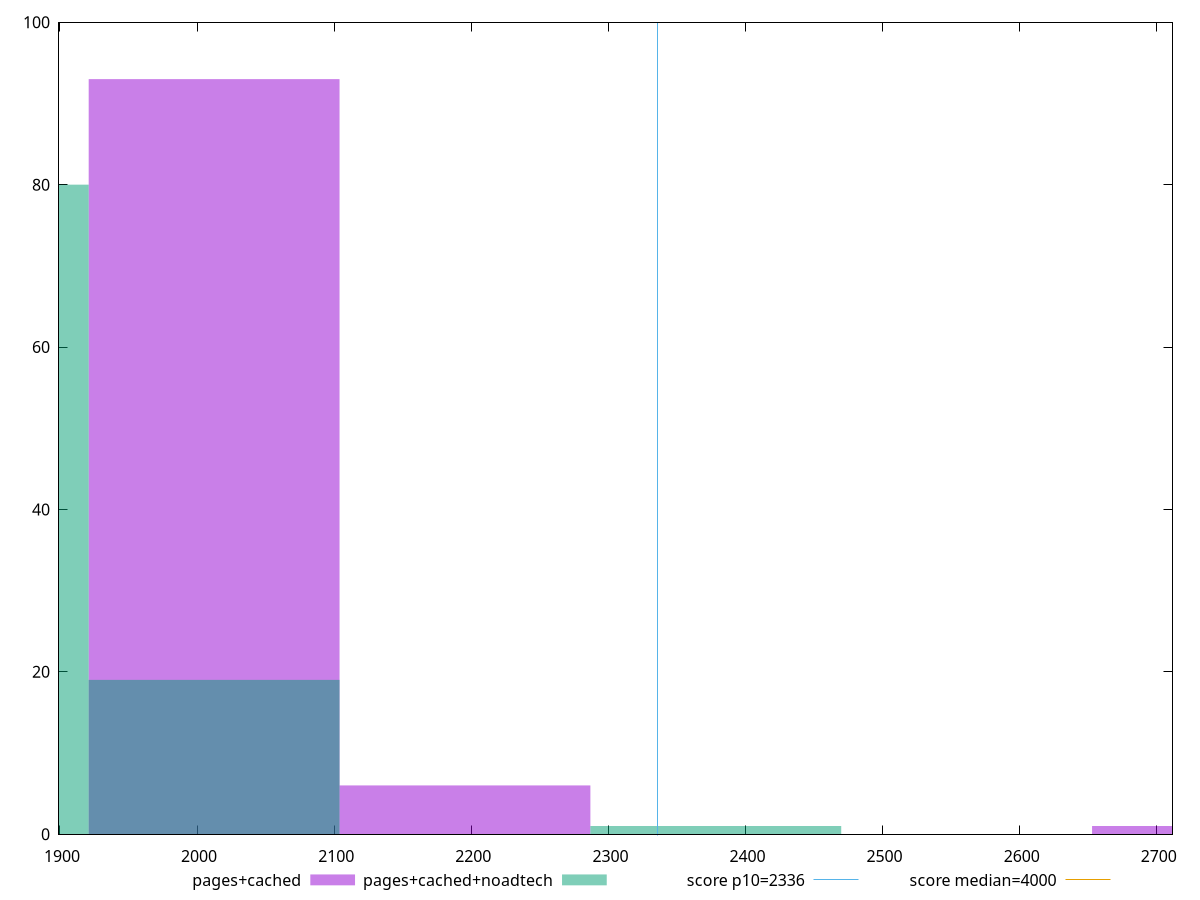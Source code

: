 reset

$pagesCached <<EOF
2744.2480198478825 1
2195.398415878306 6
2012.4485478884471 93
EOF

$pagesCachedNoadtech <<EOF
2378.348283868165 1
2012.4485478884471 19
1829.4986798985883 80
EOF

set key outside below
set boxwidth 182.94986798985883
set xrange [1899.3210000000001:2711.433]
set yrange [0:100]
set trange [0:100]
set style fill transparent solid 0.5 noborder

set parametric
set terminal svg size 640, 500 enhanced background rgb 'white'
set output "report_00026_2021-02-22T21:38:55.199Z/first-contentful-paint/comparison/histogram/1_vs_2.svg"

plot $pagesCached title "pages+cached" with boxes, \
     $pagesCachedNoadtech title "pages+cached+noadtech" with boxes, \
     2336,t title "score p10=2336", \
     4000,t title "score median=4000"

reset
